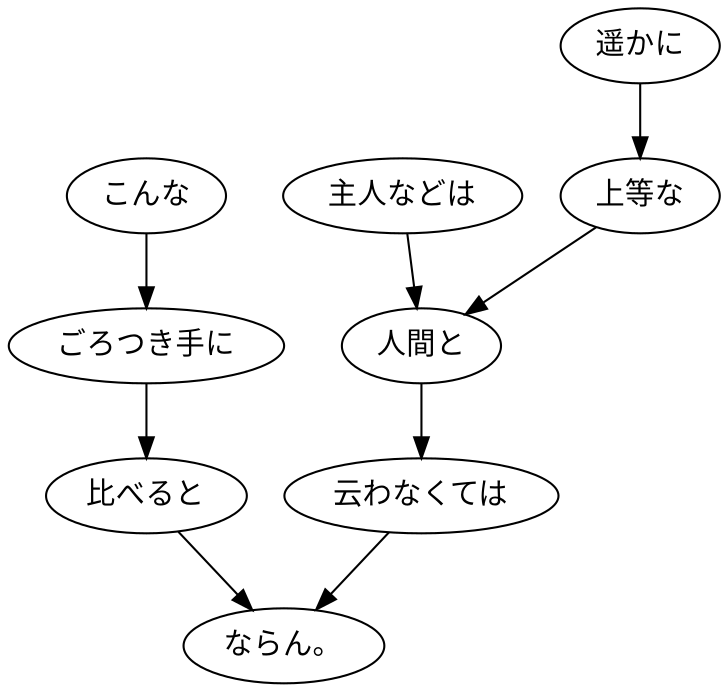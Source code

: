 digraph graph6674 {
	node0 [label="こんな"];
	node1 [label="ごろつき手に"];
	node2 [label="比べると"];
	node3 [label="主人などは"];
	node4 [label="遥かに"];
	node5 [label="上等な"];
	node6 [label="人間と"];
	node7 [label="云わなくては"];
	node8 [label="ならん。"];
	node0 -> node1;
	node1 -> node2;
	node2 -> node8;
	node3 -> node6;
	node4 -> node5;
	node5 -> node6;
	node6 -> node7;
	node7 -> node8;
}
